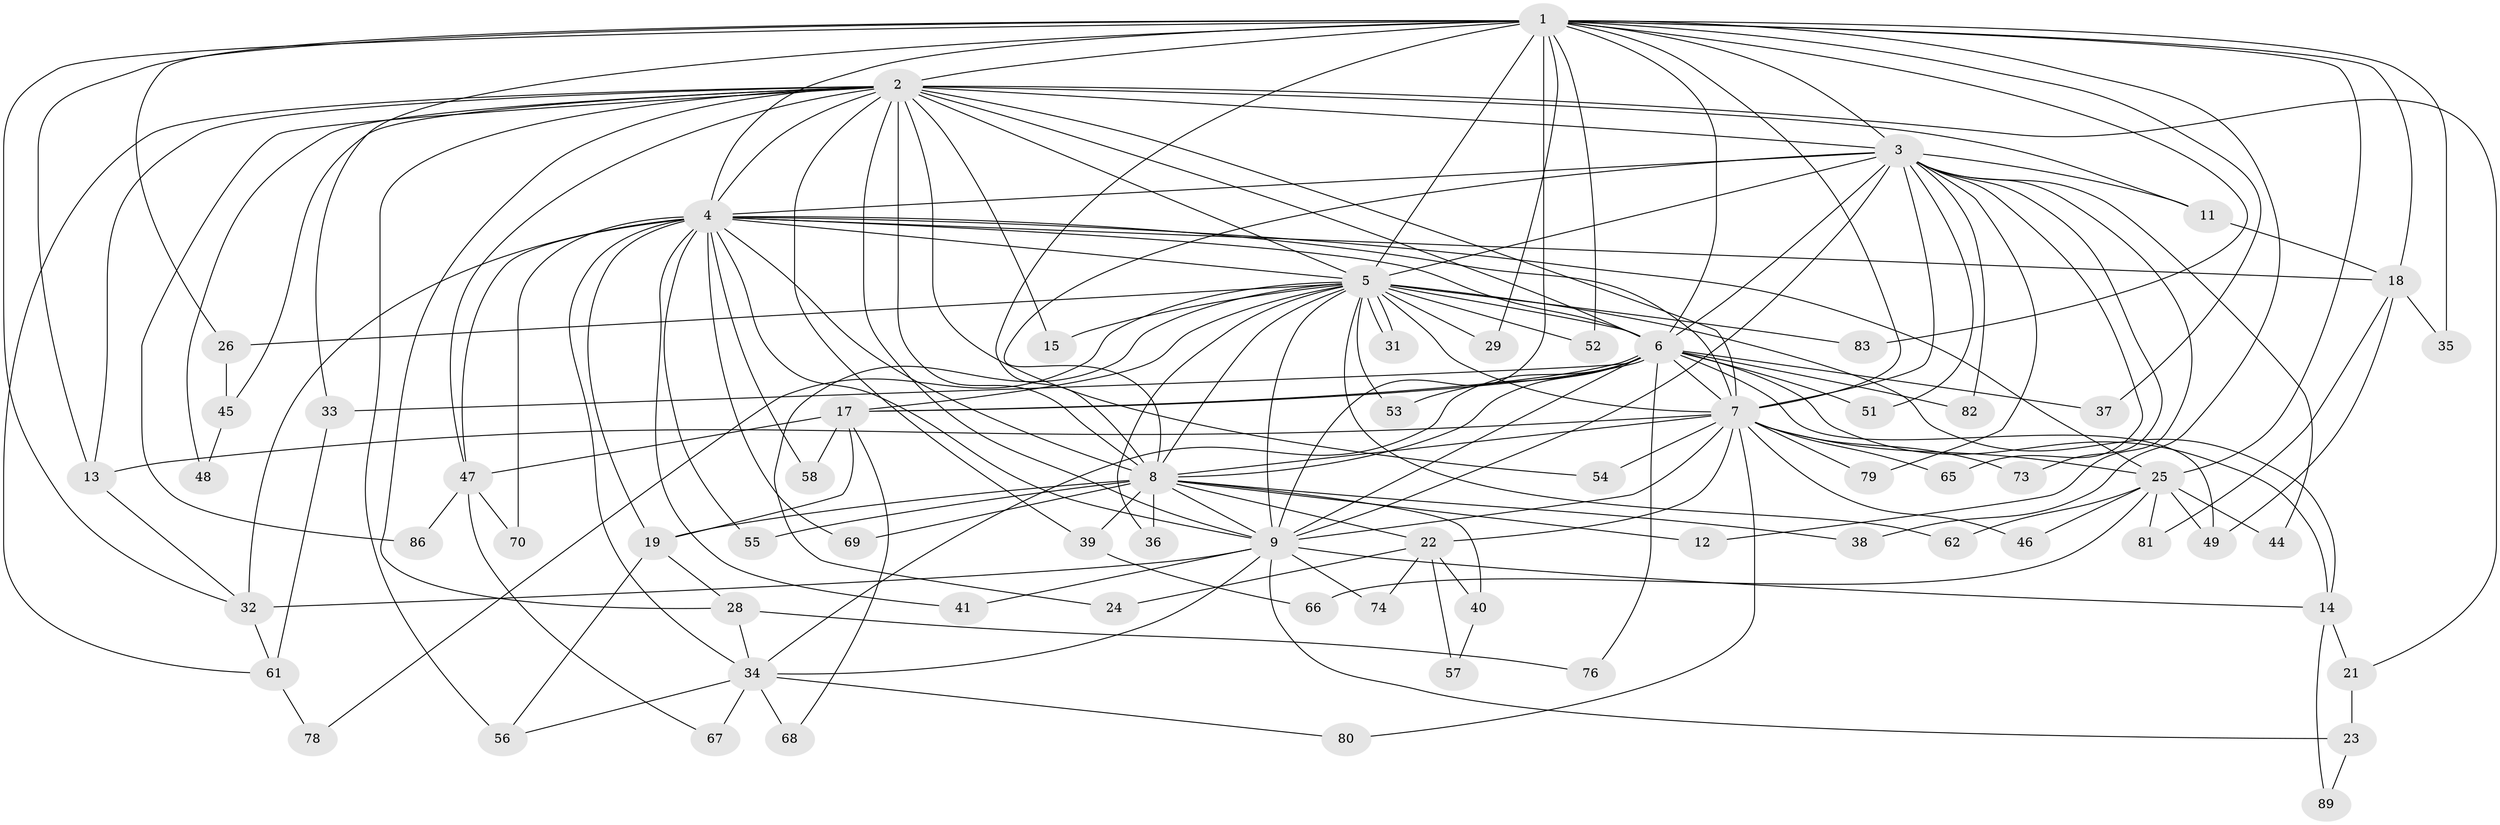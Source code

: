 // Generated by graph-tools (version 1.1) at 2025/23/03/03/25 07:23:47]
// undirected, 69 vertices, 170 edges
graph export_dot {
graph [start="1"]
  node [color=gray90,style=filled];
  1 [super="+10"];
  2 [super="+60"];
  3 [super="+30"];
  4 [super="+43"];
  5 [super="+63"];
  6 [super="+84"];
  7 [super="+16"];
  8 [super="+20"];
  9 [super="+59"];
  11;
  12;
  13 [super="+87"];
  14 [super="+42"];
  15;
  17;
  18 [super="+27"];
  19 [super="+75"];
  21;
  22 [super="+50"];
  23;
  24;
  25 [super="+77"];
  26;
  28;
  29;
  31;
  32 [super="+72"];
  33;
  34 [super="+71"];
  35;
  36;
  37;
  38;
  39;
  40 [super="+90"];
  41;
  44;
  45;
  46;
  47 [super="+85"];
  48;
  49 [super="+88"];
  51;
  52;
  53;
  54;
  55;
  56 [super="+91"];
  57;
  58;
  61 [super="+64"];
  62;
  65;
  66;
  67;
  68;
  69;
  70;
  73;
  74;
  76;
  78;
  79;
  80;
  81;
  82;
  83;
  86;
  89;
  1 -- 2 [weight=2];
  1 -- 3 [weight=2];
  1 -- 4 [weight=2];
  1 -- 5 [weight=2];
  1 -- 6 [weight=2];
  1 -- 7 [weight=2];
  1 -- 8 [weight=3];
  1 -- 9 [weight=2];
  1 -- 13;
  1 -- 29;
  1 -- 33;
  1 -- 35;
  1 -- 37;
  1 -- 38;
  1 -- 83;
  1 -- 32;
  1 -- 18;
  1 -- 52;
  1 -- 25;
  1 -- 26;
  2 -- 3;
  2 -- 4;
  2 -- 5;
  2 -- 6 [weight=2];
  2 -- 7;
  2 -- 8;
  2 -- 9;
  2 -- 11;
  2 -- 15;
  2 -- 21;
  2 -- 28;
  2 -- 39;
  2 -- 45;
  2 -- 47;
  2 -- 48;
  2 -- 54;
  2 -- 56;
  2 -- 86;
  2 -- 61;
  2 -- 13;
  3 -- 4;
  3 -- 5 [weight=2];
  3 -- 6;
  3 -- 7;
  3 -- 8;
  3 -- 9;
  3 -- 11;
  3 -- 12;
  3 -- 65;
  3 -- 73;
  3 -- 79;
  3 -- 82;
  3 -- 51;
  3 -- 44;
  4 -- 5;
  4 -- 6;
  4 -- 7;
  4 -- 8;
  4 -- 9;
  4 -- 18;
  4 -- 19;
  4 -- 25;
  4 -- 34;
  4 -- 41;
  4 -- 55;
  4 -- 58;
  4 -- 69;
  4 -- 70;
  4 -- 32;
  4 -- 47;
  5 -- 6;
  5 -- 7;
  5 -- 8;
  5 -- 9;
  5 -- 15;
  5 -- 24;
  5 -- 26;
  5 -- 29;
  5 -- 31;
  5 -- 31;
  5 -- 36;
  5 -- 52;
  5 -- 53;
  5 -- 62;
  5 -- 78;
  5 -- 83;
  5 -- 17;
  5 -- 14;
  6 -- 7 [weight=3];
  6 -- 8;
  6 -- 9;
  6 -- 14;
  6 -- 17;
  6 -- 17;
  6 -- 33;
  6 -- 34;
  6 -- 37;
  6 -- 49;
  6 -- 51;
  6 -- 53;
  6 -- 76;
  6 -- 82;
  7 -- 8;
  7 -- 9;
  7 -- 13;
  7 -- 22 [weight=2];
  7 -- 54;
  7 -- 65;
  7 -- 73;
  7 -- 79;
  7 -- 80;
  7 -- 46;
  7 -- 25;
  8 -- 9;
  8 -- 12;
  8 -- 19;
  8 -- 22;
  8 -- 36;
  8 -- 38;
  8 -- 39;
  8 -- 40;
  8 -- 55;
  8 -- 69;
  9 -- 14;
  9 -- 23;
  9 -- 32;
  9 -- 41;
  9 -- 74;
  9 -- 34;
  11 -- 18;
  13 -- 32;
  14 -- 21;
  14 -- 89;
  17 -- 47;
  17 -- 58;
  17 -- 68;
  17 -- 19;
  18 -- 35;
  18 -- 81;
  18 -- 49;
  19 -- 28;
  19 -- 56;
  21 -- 23;
  22 -- 24;
  22 -- 40 [weight=2];
  22 -- 57;
  22 -- 74;
  23 -- 89;
  25 -- 44;
  25 -- 46;
  25 -- 62;
  25 -- 66;
  25 -- 81;
  25 -- 49;
  26 -- 45;
  28 -- 76;
  28 -- 34;
  32 -- 61;
  33 -- 61;
  34 -- 67;
  34 -- 68;
  34 -- 80;
  34 -- 56;
  39 -- 66;
  40 -- 57;
  45 -- 48;
  47 -- 67;
  47 -- 70;
  47 -- 86;
  61 -- 78;
}
